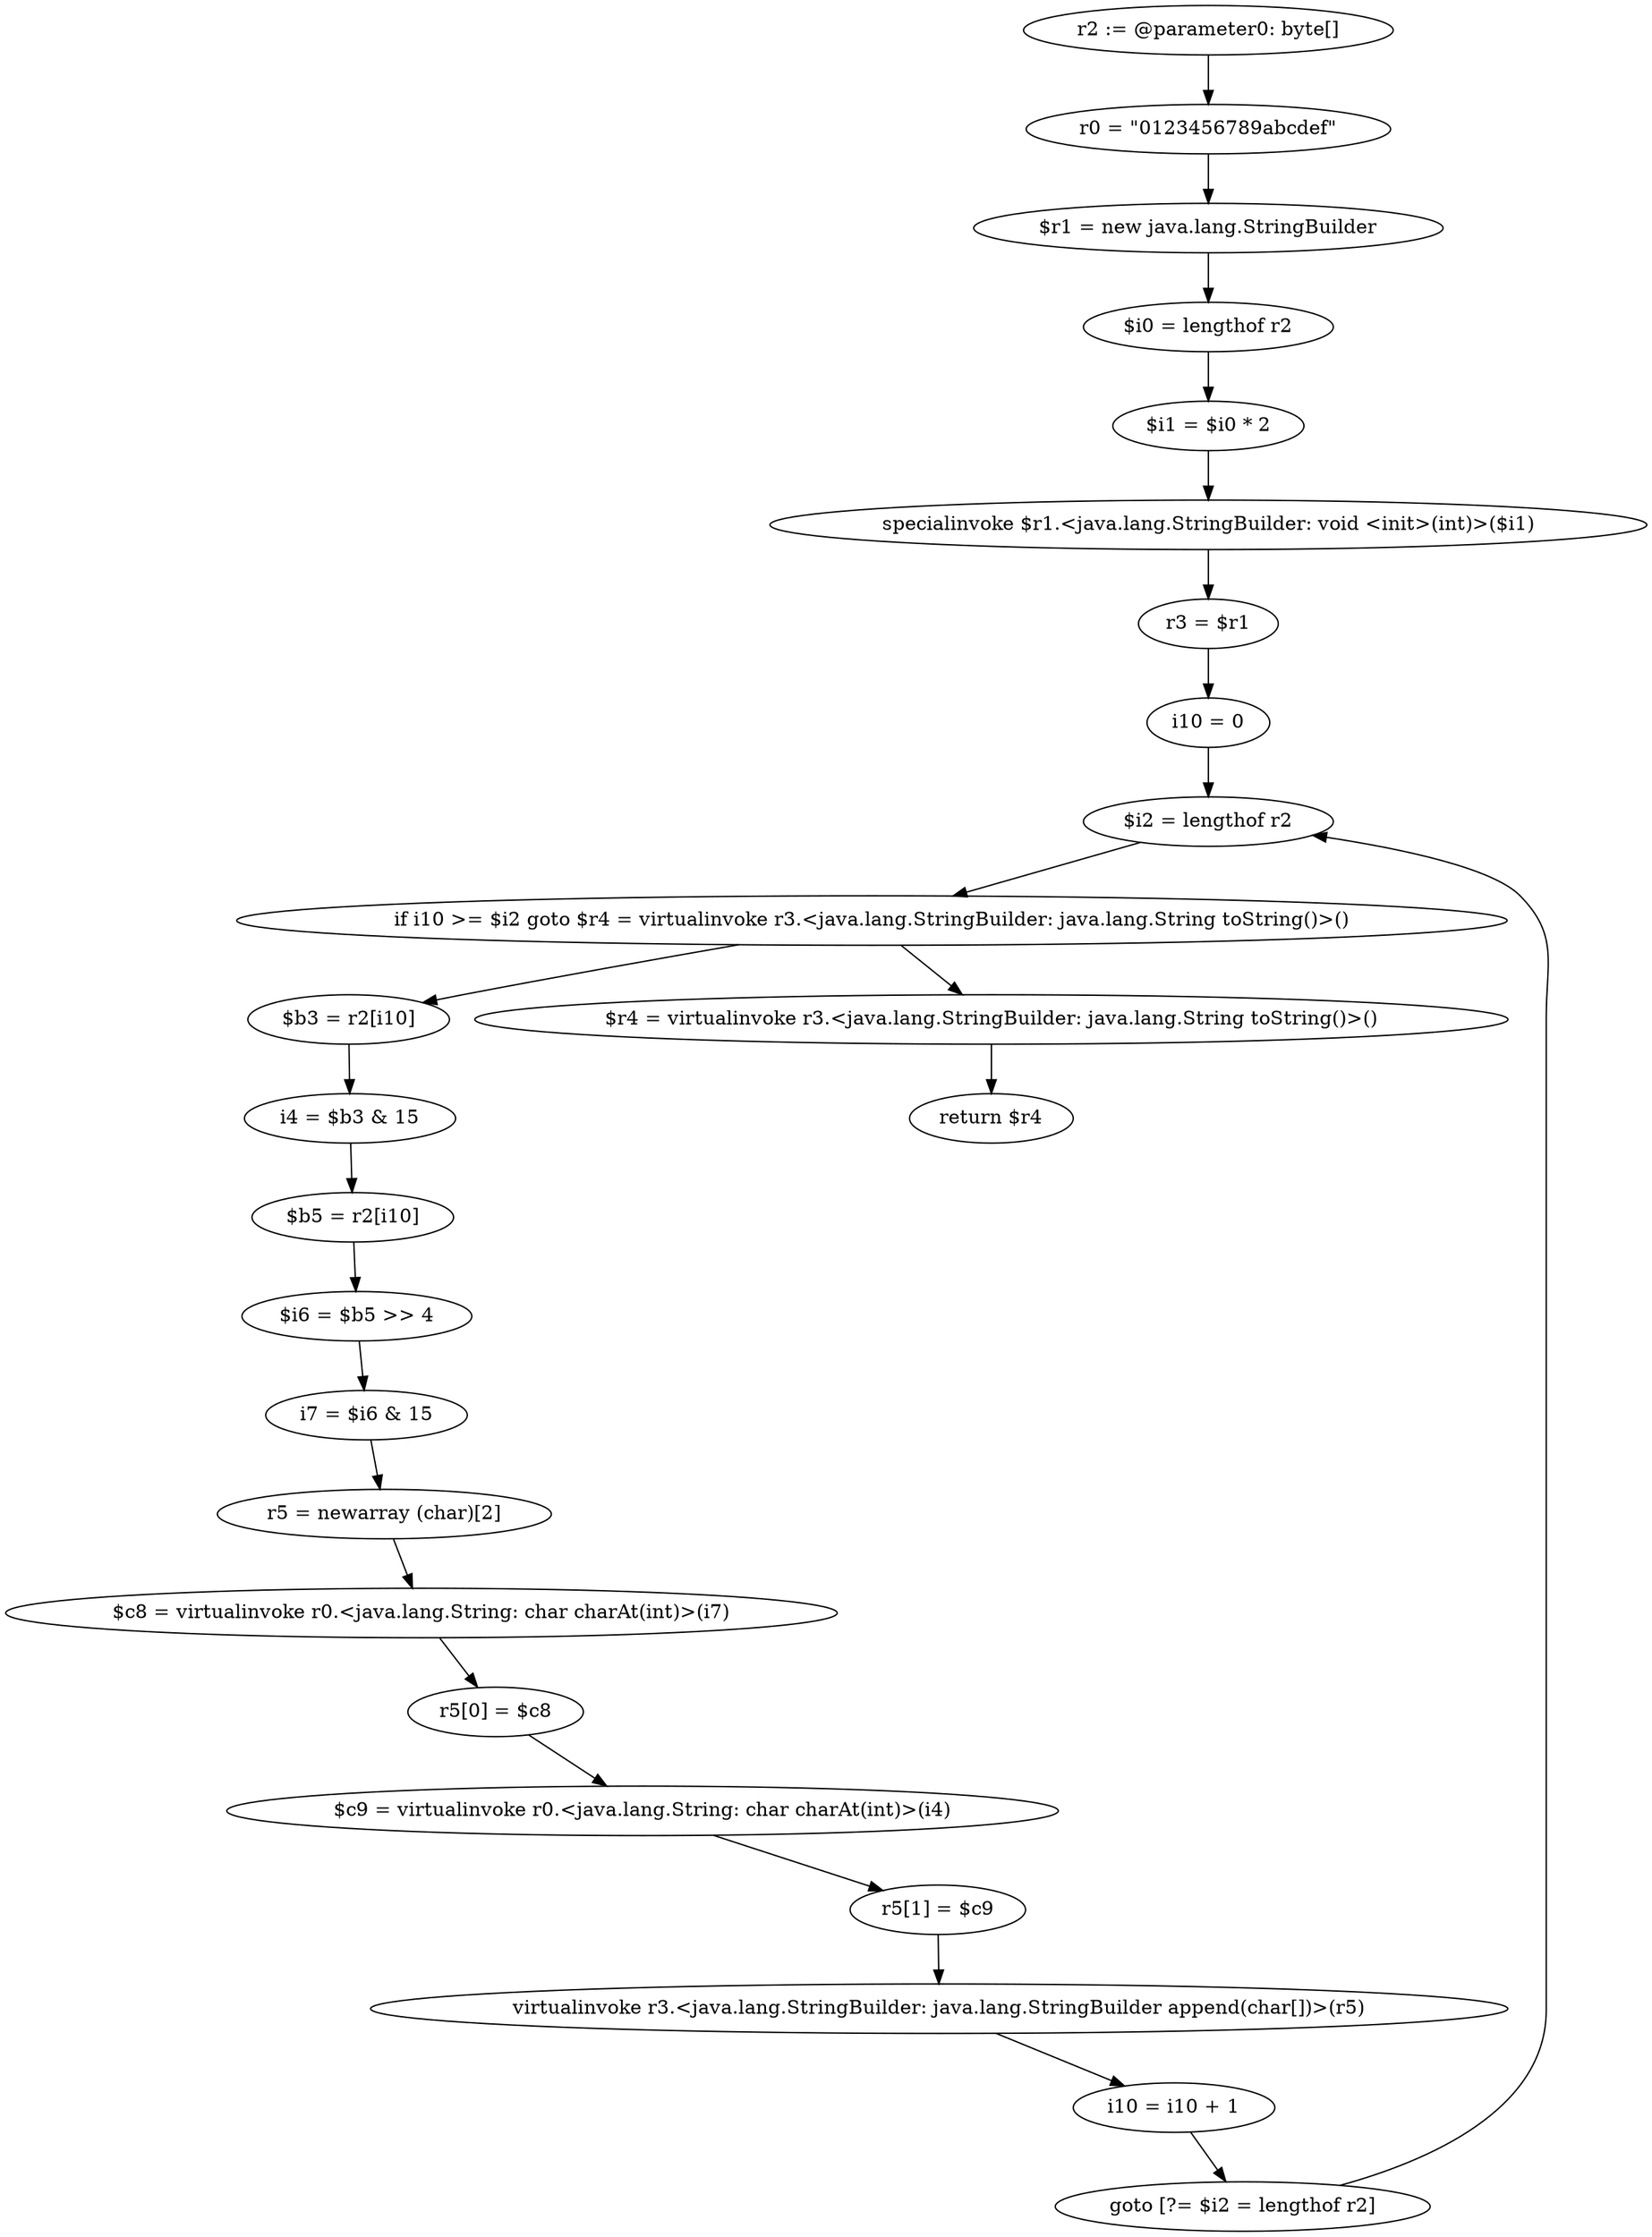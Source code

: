 digraph "unitGraph" {
    "r2 := @parameter0: byte[]"
    "r0 = \"0123456789abcdef\""
    "$r1 = new java.lang.StringBuilder"
    "$i0 = lengthof r2"
    "$i1 = $i0 * 2"
    "specialinvoke $r1.<java.lang.StringBuilder: void <init>(int)>($i1)"
    "r3 = $r1"
    "i10 = 0"
    "$i2 = lengthof r2"
    "if i10 >= $i2 goto $r4 = virtualinvoke r3.<java.lang.StringBuilder: java.lang.String toString()>()"
    "$b3 = r2[i10]"
    "i4 = $b3 & 15"
    "$b5 = r2[i10]"
    "$i6 = $b5 >> 4"
    "i7 = $i6 & 15"
    "r5 = newarray (char)[2]"
    "$c8 = virtualinvoke r0.<java.lang.String: char charAt(int)>(i7)"
    "r5[0] = $c8"
    "$c9 = virtualinvoke r0.<java.lang.String: char charAt(int)>(i4)"
    "r5[1] = $c9"
    "virtualinvoke r3.<java.lang.StringBuilder: java.lang.StringBuilder append(char[])>(r5)"
    "i10 = i10 + 1"
    "goto [?= $i2 = lengthof r2]"
    "$r4 = virtualinvoke r3.<java.lang.StringBuilder: java.lang.String toString()>()"
    "return $r4"
    "r2 := @parameter0: byte[]"->"r0 = \"0123456789abcdef\"";
    "r0 = \"0123456789abcdef\""->"$r1 = new java.lang.StringBuilder";
    "$r1 = new java.lang.StringBuilder"->"$i0 = lengthof r2";
    "$i0 = lengthof r2"->"$i1 = $i0 * 2";
    "$i1 = $i0 * 2"->"specialinvoke $r1.<java.lang.StringBuilder: void <init>(int)>($i1)";
    "specialinvoke $r1.<java.lang.StringBuilder: void <init>(int)>($i1)"->"r3 = $r1";
    "r3 = $r1"->"i10 = 0";
    "i10 = 0"->"$i2 = lengthof r2";
    "$i2 = lengthof r2"->"if i10 >= $i2 goto $r4 = virtualinvoke r3.<java.lang.StringBuilder: java.lang.String toString()>()";
    "if i10 >= $i2 goto $r4 = virtualinvoke r3.<java.lang.StringBuilder: java.lang.String toString()>()"->"$b3 = r2[i10]";
    "if i10 >= $i2 goto $r4 = virtualinvoke r3.<java.lang.StringBuilder: java.lang.String toString()>()"->"$r4 = virtualinvoke r3.<java.lang.StringBuilder: java.lang.String toString()>()";
    "$b3 = r2[i10]"->"i4 = $b3 & 15";
    "i4 = $b3 & 15"->"$b5 = r2[i10]";
    "$b5 = r2[i10]"->"$i6 = $b5 >> 4";
    "$i6 = $b5 >> 4"->"i7 = $i6 & 15";
    "i7 = $i6 & 15"->"r5 = newarray (char)[2]";
    "r5 = newarray (char)[2]"->"$c8 = virtualinvoke r0.<java.lang.String: char charAt(int)>(i7)";
    "$c8 = virtualinvoke r0.<java.lang.String: char charAt(int)>(i7)"->"r5[0] = $c8";
    "r5[0] = $c8"->"$c9 = virtualinvoke r0.<java.lang.String: char charAt(int)>(i4)";
    "$c9 = virtualinvoke r0.<java.lang.String: char charAt(int)>(i4)"->"r5[1] = $c9";
    "r5[1] = $c9"->"virtualinvoke r3.<java.lang.StringBuilder: java.lang.StringBuilder append(char[])>(r5)";
    "virtualinvoke r3.<java.lang.StringBuilder: java.lang.StringBuilder append(char[])>(r5)"->"i10 = i10 + 1";
    "i10 = i10 + 1"->"goto [?= $i2 = lengthof r2]";
    "goto [?= $i2 = lengthof r2]"->"$i2 = lengthof r2";
    "$r4 = virtualinvoke r3.<java.lang.StringBuilder: java.lang.String toString()>()"->"return $r4";
}
